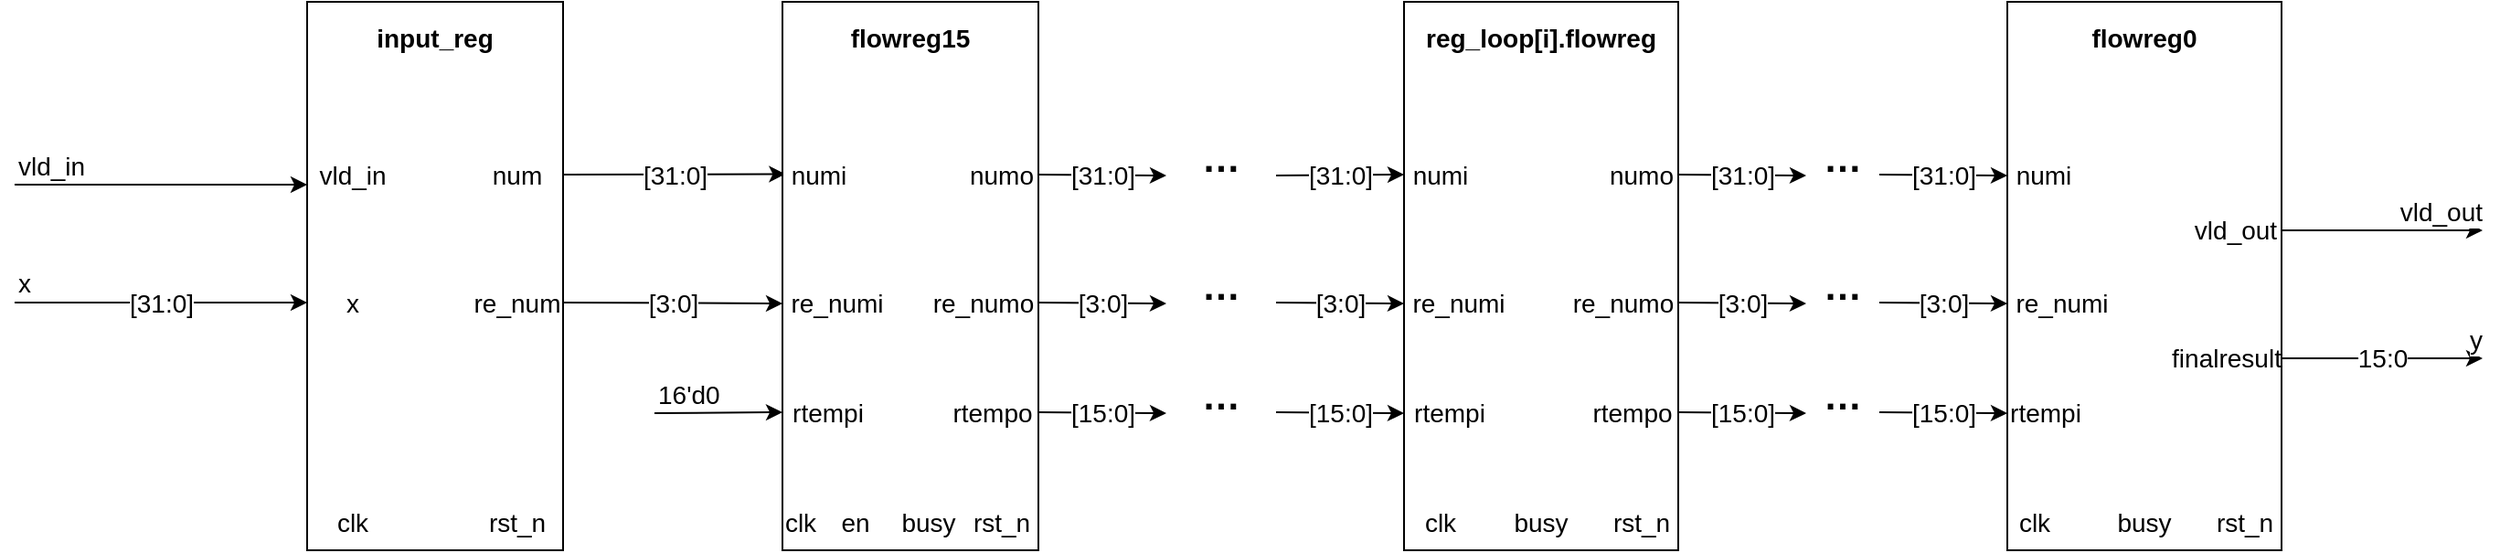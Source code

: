 <mxfile version="20.5.3" type="github">
  <diagram id="6UM_mQ-8TQhk4CjloPjo" name="第 1 页">
    <mxGraphModel dx="721" dy="493" grid="1" gridSize="10" guides="1" tooltips="1" connect="1" arrows="1" fold="1" page="1" pageScale="1" pageWidth="827" pageHeight="1169" math="0" shadow="0">
      <root>
        <mxCell id="0" />
        <mxCell id="1" parent="0" />
        <mxCell id="tsMORkh10g2GEG3-gYEs-1" value="" style="rounded=0;whiteSpace=wrap;html=1;" vertex="1" parent="1">
          <mxGeometry x="260" y="100" width="140" height="300" as="geometry" />
        </mxCell>
        <mxCell id="tsMORkh10g2GEG3-gYEs-2" value="&lt;b&gt;&lt;font style=&quot;font-size: 14px;&quot;&gt;input_reg&lt;/font&gt;&lt;/b&gt;" style="text;html=1;strokeColor=none;fillColor=none;align=center;verticalAlign=middle;whiteSpace=wrap;rounded=0;" vertex="1" parent="1">
          <mxGeometry x="295" y="100" width="70" height="40" as="geometry" />
        </mxCell>
        <mxCell id="tsMORkh10g2GEG3-gYEs-3" value="clk" style="text;html=1;strokeColor=none;fillColor=none;align=center;verticalAlign=middle;whiteSpace=wrap;rounded=0;fontSize=14;" vertex="1" parent="1">
          <mxGeometry x="260" y="370" width="50" height="30" as="geometry" />
        </mxCell>
        <mxCell id="tsMORkh10g2GEG3-gYEs-4" value="rst_n" style="text;html=1;strokeColor=none;fillColor=none;align=center;verticalAlign=middle;whiteSpace=wrap;rounded=0;fontSize=14;" vertex="1" parent="1">
          <mxGeometry x="350" y="370" width="50" height="30" as="geometry" />
        </mxCell>
        <mxCell id="tsMORkh10g2GEG3-gYEs-5" value="vld_in" style="text;html=1;strokeColor=none;fillColor=none;align=center;verticalAlign=middle;whiteSpace=wrap;rounded=0;fontSize=14;" vertex="1" parent="1">
          <mxGeometry x="255" y="180" width="60" height="30" as="geometry" />
        </mxCell>
        <mxCell id="tsMORkh10g2GEG3-gYEs-6" value="x" style="text;html=1;strokeColor=none;fillColor=none;align=center;verticalAlign=middle;whiteSpace=wrap;rounded=0;fontSize=14;" vertex="1" parent="1">
          <mxGeometry x="255" y="250" width="60" height="30" as="geometry" />
        </mxCell>
        <mxCell id="tsMORkh10g2GEG3-gYEs-7" value="num" style="text;html=1;strokeColor=none;fillColor=none;align=center;verticalAlign=middle;whiteSpace=wrap;rounded=0;fontSize=14;" vertex="1" parent="1">
          <mxGeometry x="345" y="180" width="60" height="30" as="geometry" />
        </mxCell>
        <mxCell id="tsMORkh10g2GEG3-gYEs-8" value="re_num" style="text;html=1;strokeColor=none;fillColor=none;align=center;verticalAlign=middle;whiteSpace=wrap;rounded=0;fontSize=14;" vertex="1" parent="1">
          <mxGeometry x="345" y="250" width="60" height="30" as="geometry" />
        </mxCell>
        <mxCell id="tsMORkh10g2GEG3-gYEs-10" value="" style="endArrow=classic;html=1;rounded=0;fontSize=14;" edge="1" parent="1">
          <mxGeometry relative="1" as="geometry">
            <mxPoint x="100" y="200" as="sourcePoint" />
            <mxPoint x="260" y="200" as="targetPoint" />
          </mxGeometry>
        </mxCell>
        <mxCell id="tsMORkh10g2GEG3-gYEs-12" value="vld_in" style="edgeLabel;resizable=0;html=1;align=left;verticalAlign=bottom;fontSize=14;" connectable="0" vertex="1" parent="tsMORkh10g2GEG3-gYEs-10">
          <mxGeometry x="-1" relative="1" as="geometry" />
        </mxCell>
        <mxCell id="tsMORkh10g2GEG3-gYEs-14" value="" style="endArrow=classic;html=1;rounded=0;fontSize=14;" edge="1" parent="1">
          <mxGeometry relative="1" as="geometry">
            <mxPoint x="100" y="264.5" as="sourcePoint" />
            <mxPoint x="260" y="264.5" as="targetPoint" />
          </mxGeometry>
        </mxCell>
        <mxCell id="tsMORkh10g2GEG3-gYEs-15" value="[31:0]" style="edgeLabel;resizable=0;html=1;align=center;verticalAlign=middle;fontSize=14;" connectable="0" vertex="1" parent="tsMORkh10g2GEG3-gYEs-14">
          <mxGeometry relative="1" as="geometry" />
        </mxCell>
        <mxCell id="tsMORkh10g2GEG3-gYEs-16" value="x" style="edgeLabel;resizable=0;html=1;align=left;verticalAlign=bottom;fontSize=14;" connectable="0" vertex="1" parent="tsMORkh10g2GEG3-gYEs-14">
          <mxGeometry x="-1" relative="1" as="geometry" />
        </mxCell>
        <mxCell id="tsMORkh10g2GEG3-gYEs-17" value="" style="endArrow=classic;html=1;rounded=0;fontSize=14;entryX=0.012;entryY=0.314;entryDx=0;entryDy=0;entryPerimeter=0;" edge="1" parent="1" target="tsMORkh10g2GEG3-gYEs-21">
          <mxGeometry relative="1" as="geometry">
            <mxPoint x="400" y="194.5" as="sourcePoint" />
            <mxPoint x="500" y="194.5" as="targetPoint" />
          </mxGeometry>
        </mxCell>
        <mxCell id="tsMORkh10g2GEG3-gYEs-18" value="[31:0]" style="edgeLabel;resizable=0;html=1;align=center;verticalAlign=middle;fontSize=14;" connectable="0" vertex="1" parent="tsMORkh10g2GEG3-gYEs-17">
          <mxGeometry relative="1" as="geometry" />
        </mxCell>
        <mxCell id="tsMORkh10g2GEG3-gYEs-19" value="" style="endArrow=classic;html=1;rounded=0;fontSize=14;" edge="1" parent="1">
          <mxGeometry relative="1" as="geometry">
            <mxPoint x="400" y="264.5" as="sourcePoint" />
            <mxPoint x="520" y="265" as="targetPoint" />
          </mxGeometry>
        </mxCell>
        <mxCell id="tsMORkh10g2GEG3-gYEs-20" value="[3:0]" style="edgeLabel;resizable=0;html=1;align=center;verticalAlign=middle;fontSize=14;" connectable="0" vertex="1" parent="tsMORkh10g2GEG3-gYEs-19">
          <mxGeometry relative="1" as="geometry" />
        </mxCell>
        <mxCell id="tsMORkh10g2GEG3-gYEs-21" value="" style="rounded=0;whiteSpace=wrap;html=1;fontSize=14;" vertex="1" parent="1">
          <mxGeometry x="520" y="100" width="140" height="300" as="geometry" />
        </mxCell>
        <mxCell id="tsMORkh10g2GEG3-gYEs-22" value="&lt;span style=&quot;font-size: 14px;&quot;&gt;&lt;b&gt;flowreg15&lt;/b&gt;&lt;/span&gt;" style="text;html=1;strokeColor=none;fillColor=none;align=center;verticalAlign=middle;whiteSpace=wrap;rounded=0;" vertex="1" parent="1">
          <mxGeometry x="555" y="100" width="70" height="40" as="geometry" />
        </mxCell>
        <mxCell id="tsMORkh10g2GEG3-gYEs-23" value="clk" style="text;html=1;strokeColor=none;fillColor=none;align=center;verticalAlign=middle;whiteSpace=wrap;rounded=0;fontSize=14;" vertex="1" parent="1">
          <mxGeometry x="505" y="370" width="50" height="30" as="geometry" />
        </mxCell>
        <mxCell id="tsMORkh10g2GEG3-gYEs-24" value="rst_n" style="text;html=1;strokeColor=none;fillColor=none;align=center;verticalAlign=middle;whiteSpace=wrap;rounded=0;fontSize=14;" vertex="1" parent="1">
          <mxGeometry x="615" y="370" width="50" height="30" as="geometry" />
        </mxCell>
        <mxCell id="tsMORkh10g2GEG3-gYEs-25" value="en" style="text;html=1;strokeColor=none;fillColor=none;align=center;verticalAlign=middle;whiteSpace=wrap;rounded=0;fontSize=14;" vertex="1" parent="1">
          <mxGeometry x="530" y="370" width="60" height="30" as="geometry" />
        </mxCell>
        <mxCell id="tsMORkh10g2GEG3-gYEs-26" value="numi" style="text;html=1;strokeColor=none;fillColor=none;align=center;verticalAlign=middle;whiteSpace=wrap;rounded=0;fontSize=14;" vertex="1" parent="1">
          <mxGeometry x="510" y="180" width="60" height="30" as="geometry" />
        </mxCell>
        <mxCell id="tsMORkh10g2GEG3-gYEs-27" value="re_numi" style="text;html=1;strokeColor=none;fillColor=none;align=center;verticalAlign=middle;whiteSpace=wrap;rounded=0;fontSize=14;" vertex="1" parent="1">
          <mxGeometry x="520" y="250" width="60" height="30" as="geometry" />
        </mxCell>
        <mxCell id="tsMORkh10g2GEG3-gYEs-28" value="rtempi" style="text;html=1;strokeColor=none;fillColor=none;align=center;verticalAlign=middle;whiteSpace=wrap;rounded=0;fontSize=14;" vertex="1" parent="1">
          <mxGeometry x="515" y="310" width="60" height="30" as="geometry" />
        </mxCell>
        <mxCell id="tsMORkh10g2GEG3-gYEs-29" value="numo" style="text;html=1;strokeColor=none;fillColor=none;align=center;verticalAlign=middle;whiteSpace=wrap;rounded=0;fontSize=14;" vertex="1" parent="1">
          <mxGeometry x="610" y="180" width="60" height="30" as="geometry" />
        </mxCell>
        <mxCell id="tsMORkh10g2GEG3-gYEs-30" value="re_numo" style="text;html=1;strokeColor=none;fillColor=none;align=center;verticalAlign=middle;whiteSpace=wrap;rounded=0;fontSize=14;" vertex="1" parent="1">
          <mxGeometry x="600" y="250" width="60" height="30" as="geometry" />
        </mxCell>
        <mxCell id="tsMORkh10g2GEG3-gYEs-31" value="rtempo" style="text;html=1;strokeColor=none;fillColor=none;align=center;verticalAlign=middle;whiteSpace=wrap;rounded=0;fontSize=14;" vertex="1" parent="1">
          <mxGeometry x="605" y="310" width="60" height="30" as="geometry" />
        </mxCell>
        <mxCell id="tsMORkh10g2GEG3-gYEs-32" value="busy" style="text;html=1;strokeColor=none;fillColor=none;align=center;verticalAlign=middle;whiteSpace=wrap;rounded=0;fontSize=14;" vertex="1" parent="1">
          <mxGeometry x="570" y="370" width="60" height="30" as="geometry" />
        </mxCell>
        <mxCell id="tsMORkh10g2GEG3-gYEs-33" value="" style="endArrow=classic;html=1;rounded=0;fontSize=14;" edge="1" parent="1">
          <mxGeometry relative="1" as="geometry">
            <mxPoint x="450" y="325" as="sourcePoint" />
            <mxPoint x="520" y="324.5" as="targetPoint" />
          </mxGeometry>
        </mxCell>
        <mxCell id="tsMORkh10g2GEG3-gYEs-35" value="16&#39;d0" style="edgeLabel;resizable=0;html=1;align=left;verticalAlign=bottom;fontSize=14;" connectable="0" vertex="1" parent="tsMORkh10g2GEG3-gYEs-33">
          <mxGeometry x="-1" relative="1" as="geometry" />
        </mxCell>
        <mxCell id="tsMORkh10g2GEG3-gYEs-36" value="" style="rounded=0;whiteSpace=wrap;html=1;fontSize=14;" vertex="1" parent="1">
          <mxGeometry x="860" y="100" width="150" height="300" as="geometry" />
        </mxCell>
        <mxCell id="tsMORkh10g2GEG3-gYEs-37" value="&lt;span style=&quot;font-size: 14px;&quot;&gt;&lt;b&gt;reg_loop[i].flowreg&lt;/b&gt;&lt;/span&gt;" style="text;html=1;strokeColor=none;fillColor=none;align=center;verticalAlign=middle;whiteSpace=wrap;rounded=0;" vertex="1" parent="1">
          <mxGeometry x="900" y="100" width="70" height="40" as="geometry" />
        </mxCell>
        <mxCell id="tsMORkh10g2GEG3-gYEs-38" value="clk" style="text;html=1;strokeColor=none;fillColor=none;align=center;verticalAlign=middle;whiteSpace=wrap;rounded=0;fontSize=14;" vertex="1" parent="1">
          <mxGeometry x="855" y="370" width="50" height="30" as="geometry" />
        </mxCell>
        <mxCell id="tsMORkh10g2GEG3-gYEs-39" value="busy" style="text;html=1;strokeColor=none;fillColor=none;align=center;verticalAlign=middle;whiteSpace=wrap;rounded=0;fontSize=14;" vertex="1" parent="1">
          <mxGeometry x="905" y="370" width="60" height="30" as="geometry" />
        </mxCell>
        <mxCell id="tsMORkh10g2GEG3-gYEs-40" value="rst_n" style="text;html=1;strokeColor=none;fillColor=none;align=center;verticalAlign=middle;whiteSpace=wrap;rounded=0;fontSize=14;" vertex="1" parent="1">
          <mxGeometry x="965" y="370" width="50" height="30" as="geometry" />
        </mxCell>
        <mxCell id="tsMORkh10g2GEG3-gYEs-41" value="numi" style="text;html=1;strokeColor=none;fillColor=none;align=center;verticalAlign=middle;whiteSpace=wrap;rounded=0;fontSize=14;" vertex="1" parent="1">
          <mxGeometry x="850" y="180" width="60" height="30" as="geometry" />
        </mxCell>
        <mxCell id="tsMORkh10g2GEG3-gYEs-42" value="re_numi" style="text;html=1;strokeColor=none;fillColor=none;align=center;verticalAlign=middle;whiteSpace=wrap;rounded=0;fontSize=14;" vertex="1" parent="1">
          <mxGeometry x="860" y="250" width="60" height="30" as="geometry" />
        </mxCell>
        <mxCell id="tsMORkh10g2GEG3-gYEs-43" value="rtempi" style="text;html=1;strokeColor=none;fillColor=none;align=center;verticalAlign=middle;whiteSpace=wrap;rounded=0;fontSize=14;" vertex="1" parent="1">
          <mxGeometry x="855" y="310" width="60" height="30" as="geometry" />
        </mxCell>
        <mxCell id="tsMORkh10g2GEG3-gYEs-44" value="numo" style="text;html=1;strokeColor=none;fillColor=none;align=center;verticalAlign=middle;whiteSpace=wrap;rounded=0;fontSize=14;" vertex="1" parent="1">
          <mxGeometry x="960" y="180" width="60" height="30" as="geometry" />
        </mxCell>
        <mxCell id="tsMORkh10g2GEG3-gYEs-45" value="re_numo" style="text;html=1;strokeColor=none;fillColor=none;align=center;verticalAlign=middle;whiteSpace=wrap;rounded=0;fontSize=14;" vertex="1" parent="1">
          <mxGeometry x="950" y="250" width="60" height="30" as="geometry" />
        </mxCell>
        <mxCell id="tsMORkh10g2GEG3-gYEs-46" value="rtempo" style="text;html=1;strokeColor=none;fillColor=none;align=center;verticalAlign=middle;whiteSpace=wrap;rounded=0;fontSize=14;" vertex="1" parent="1">
          <mxGeometry x="955" y="310" width="60" height="30" as="geometry" />
        </mxCell>
        <mxCell id="tsMORkh10g2GEG3-gYEs-47" value="" style="endArrow=classic;html=1;rounded=0;fontSize=14;" edge="1" parent="1">
          <mxGeometry relative="1" as="geometry">
            <mxPoint x="660" y="194.5" as="sourcePoint" />
            <mxPoint x="730" y="195" as="targetPoint" />
          </mxGeometry>
        </mxCell>
        <mxCell id="tsMORkh10g2GEG3-gYEs-48" value="[31:0]" style="edgeLabel;resizable=0;html=1;align=center;verticalAlign=middle;fontSize=14;" connectable="0" vertex="1" parent="tsMORkh10g2GEG3-gYEs-47">
          <mxGeometry relative="1" as="geometry" />
        </mxCell>
        <mxCell id="tsMORkh10g2GEG3-gYEs-49" value="" style="endArrow=classic;html=1;rounded=0;fontSize=14;" edge="1" parent="1">
          <mxGeometry relative="1" as="geometry">
            <mxPoint x="660" y="264.5" as="sourcePoint" />
            <mxPoint x="730" y="265" as="targetPoint" />
          </mxGeometry>
        </mxCell>
        <mxCell id="tsMORkh10g2GEG3-gYEs-50" value="[3:0]" style="edgeLabel;resizable=0;html=1;align=center;verticalAlign=middle;fontSize=14;" connectable="0" vertex="1" parent="tsMORkh10g2GEG3-gYEs-49">
          <mxGeometry relative="1" as="geometry" />
        </mxCell>
        <mxCell id="tsMORkh10g2GEG3-gYEs-51" value="" style="endArrow=classic;html=1;rounded=0;fontSize=14;" edge="1" parent="1">
          <mxGeometry relative="1" as="geometry">
            <mxPoint x="660" y="324.5" as="sourcePoint" />
            <mxPoint x="730" y="325" as="targetPoint" />
          </mxGeometry>
        </mxCell>
        <mxCell id="tsMORkh10g2GEG3-gYEs-52" value="[15:0]" style="edgeLabel;resizable=0;html=1;align=center;verticalAlign=middle;fontSize=14;" connectable="0" vertex="1" parent="tsMORkh10g2GEG3-gYEs-51">
          <mxGeometry relative="1" as="geometry" />
        </mxCell>
        <mxCell id="tsMORkh10g2GEG3-gYEs-53" value="" style="endArrow=classic;html=1;rounded=0;fontSize=14;" edge="1" parent="1">
          <mxGeometry relative="1" as="geometry">
            <mxPoint x="790" y="195" as="sourcePoint" />
            <mxPoint x="860" y="194.5" as="targetPoint" />
          </mxGeometry>
        </mxCell>
        <mxCell id="tsMORkh10g2GEG3-gYEs-54" value="[31:0]" style="edgeLabel;resizable=0;html=1;align=center;verticalAlign=middle;fontSize=14;" connectable="0" vertex="1" parent="tsMORkh10g2GEG3-gYEs-53">
          <mxGeometry relative="1" as="geometry" />
        </mxCell>
        <mxCell id="tsMORkh10g2GEG3-gYEs-55" value="" style="endArrow=classic;html=1;rounded=0;fontSize=14;" edge="1" parent="1">
          <mxGeometry relative="1" as="geometry">
            <mxPoint x="790" y="264.5" as="sourcePoint" />
            <mxPoint x="860" y="265" as="targetPoint" />
          </mxGeometry>
        </mxCell>
        <mxCell id="tsMORkh10g2GEG3-gYEs-56" value="[3:0]" style="edgeLabel;resizable=0;html=1;align=center;verticalAlign=middle;fontSize=14;" connectable="0" vertex="1" parent="tsMORkh10g2GEG3-gYEs-55">
          <mxGeometry relative="1" as="geometry" />
        </mxCell>
        <mxCell id="tsMORkh10g2GEG3-gYEs-57" value="" style="endArrow=classic;html=1;rounded=0;fontSize=14;" edge="1" parent="1">
          <mxGeometry relative="1" as="geometry">
            <mxPoint x="790" y="324.5" as="sourcePoint" />
            <mxPoint x="860" y="325" as="targetPoint" />
          </mxGeometry>
        </mxCell>
        <mxCell id="tsMORkh10g2GEG3-gYEs-58" value="[15:0]" style="edgeLabel;resizable=0;html=1;align=center;verticalAlign=middle;fontSize=14;" connectable="0" vertex="1" parent="tsMORkh10g2GEG3-gYEs-57">
          <mxGeometry relative="1" as="geometry" />
        </mxCell>
        <mxCell id="tsMORkh10g2GEG3-gYEs-59" value="&lt;b&gt;&lt;font style=&quot;font-size: 21px;&quot;&gt;…&lt;/font&gt;&lt;/b&gt;" style="text;html=1;strokeColor=none;fillColor=none;align=center;verticalAlign=middle;whiteSpace=wrap;rounded=0;fontSize=14;" vertex="1" parent="1">
          <mxGeometry x="730" y="170" width="60" height="30" as="geometry" />
        </mxCell>
        <mxCell id="tsMORkh10g2GEG3-gYEs-60" value="&lt;b&gt;&lt;font style=&quot;font-size: 21px;&quot;&gt;…&lt;/font&gt;&lt;/b&gt;" style="text;html=1;strokeColor=none;fillColor=none;align=center;verticalAlign=middle;whiteSpace=wrap;rounded=0;fontSize=14;" vertex="1" parent="1">
          <mxGeometry x="730" y="240" width="60" height="30" as="geometry" />
        </mxCell>
        <mxCell id="tsMORkh10g2GEG3-gYEs-61" value="&lt;b&gt;&lt;font style=&quot;font-size: 21px;&quot;&gt;…&lt;/font&gt;&lt;/b&gt;" style="text;html=1;strokeColor=none;fillColor=none;align=center;verticalAlign=middle;whiteSpace=wrap;rounded=0;fontSize=14;" vertex="1" parent="1">
          <mxGeometry x="730" y="300" width="60" height="30" as="geometry" />
        </mxCell>
        <mxCell id="tsMORkh10g2GEG3-gYEs-62" value="" style="endArrow=classic;html=1;rounded=0;fontSize=14;" edge="1" parent="1">
          <mxGeometry relative="1" as="geometry">
            <mxPoint x="1010" y="194.5" as="sourcePoint" />
            <mxPoint x="1080" y="195" as="targetPoint" />
          </mxGeometry>
        </mxCell>
        <mxCell id="tsMORkh10g2GEG3-gYEs-63" value="[31:0]" style="edgeLabel;resizable=0;html=1;align=center;verticalAlign=middle;fontSize=14;" connectable="0" vertex="1" parent="tsMORkh10g2GEG3-gYEs-62">
          <mxGeometry relative="1" as="geometry" />
        </mxCell>
        <mxCell id="tsMORkh10g2GEG3-gYEs-64" value="" style="endArrow=classic;html=1;rounded=0;fontSize=14;" edge="1" parent="1">
          <mxGeometry relative="1" as="geometry">
            <mxPoint x="1010" y="264.5" as="sourcePoint" />
            <mxPoint x="1080" y="265" as="targetPoint" />
          </mxGeometry>
        </mxCell>
        <mxCell id="tsMORkh10g2GEG3-gYEs-65" value="[3:0]" style="edgeLabel;resizable=0;html=1;align=center;verticalAlign=middle;fontSize=14;" connectable="0" vertex="1" parent="tsMORkh10g2GEG3-gYEs-64">
          <mxGeometry relative="1" as="geometry" />
        </mxCell>
        <mxCell id="tsMORkh10g2GEG3-gYEs-66" value="" style="endArrow=classic;html=1;rounded=0;fontSize=14;" edge="1" parent="1">
          <mxGeometry relative="1" as="geometry">
            <mxPoint x="1010" y="324.5" as="sourcePoint" />
            <mxPoint x="1080" y="325" as="targetPoint" />
          </mxGeometry>
        </mxCell>
        <mxCell id="tsMORkh10g2GEG3-gYEs-67" value="[15:0]" style="edgeLabel;resizable=0;html=1;align=center;verticalAlign=middle;fontSize=14;" connectable="0" vertex="1" parent="tsMORkh10g2GEG3-gYEs-66">
          <mxGeometry relative="1" as="geometry" />
        </mxCell>
        <mxCell id="tsMORkh10g2GEG3-gYEs-68" value="" style="rounded=0;whiteSpace=wrap;html=1;fontSize=14;" vertex="1" parent="1">
          <mxGeometry x="1190" y="100" width="150" height="300" as="geometry" />
        </mxCell>
        <mxCell id="tsMORkh10g2GEG3-gYEs-69" value="&lt;span style=&quot;font-size: 14px;&quot;&gt;&lt;b&gt;flowreg0&lt;/b&gt;&lt;/span&gt;" style="text;html=1;strokeColor=none;fillColor=none;align=center;verticalAlign=middle;whiteSpace=wrap;rounded=0;" vertex="1" parent="1">
          <mxGeometry x="1230" y="100" width="70" height="40" as="geometry" />
        </mxCell>
        <mxCell id="tsMORkh10g2GEG3-gYEs-70" value="clk" style="text;html=1;strokeColor=none;fillColor=none;align=center;verticalAlign=middle;whiteSpace=wrap;rounded=0;fontSize=14;" vertex="1" parent="1">
          <mxGeometry x="1180" y="370" width="50" height="30" as="geometry" />
        </mxCell>
        <mxCell id="tsMORkh10g2GEG3-gYEs-71" value="busy" style="text;html=1;strokeColor=none;fillColor=none;align=center;verticalAlign=middle;whiteSpace=wrap;rounded=0;fontSize=14;" vertex="1" parent="1">
          <mxGeometry x="1235" y="370" width="60" height="30" as="geometry" />
        </mxCell>
        <mxCell id="tsMORkh10g2GEG3-gYEs-72" value="rst_n" style="text;html=1;strokeColor=none;fillColor=none;align=center;verticalAlign=middle;whiteSpace=wrap;rounded=0;fontSize=14;" vertex="1" parent="1">
          <mxGeometry x="1295" y="370" width="50" height="30" as="geometry" />
        </mxCell>
        <mxCell id="tsMORkh10g2GEG3-gYEs-73" value="numi" style="text;html=1;strokeColor=none;fillColor=none;align=center;verticalAlign=middle;whiteSpace=wrap;rounded=0;fontSize=14;" vertex="1" parent="1">
          <mxGeometry x="1180" y="180" width="60" height="30" as="geometry" />
        </mxCell>
        <mxCell id="tsMORkh10g2GEG3-gYEs-74" value="re_numi" style="text;html=1;strokeColor=none;fillColor=none;align=center;verticalAlign=middle;whiteSpace=wrap;rounded=0;fontSize=14;" vertex="1" parent="1">
          <mxGeometry x="1190" y="250" width="60" height="30" as="geometry" />
        </mxCell>
        <mxCell id="tsMORkh10g2GEG3-gYEs-75" value="rtempi" style="text;html=1;strokeColor=none;fillColor=none;align=center;verticalAlign=middle;whiteSpace=wrap;rounded=0;fontSize=14;" vertex="1" parent="1">
          <mxGeometry x="1181" y="310" width="60" height="30" as="geometry" />
        </mxCell>
        <mxCell id="tsMORkh10g2GEG3-gYEs-76" value="vld_out" style="text;html=1;strokeColor=none;fillColor=none;align=center;verticalAlign=middle;whiteSpace=wrap;rounded=0;fontSize=14;" vertex="1" parent="1">
          <mxGeometry x="1285" y="210" width="60" height="30" as="geometry" />
        </mxCell>
        <mxCell id="tsMORkh10g2GEG3-gYEs-77" value="finalresult" style="text;html=1;strokeColor=none;fillColor=none;align=center;verticalAlign=middle;whiteSpace=wrap;rounded=0;fontSize=14;" vertex="1" parent="1">
          <mxGeometry x="1280" y="280" width="60" height="30" as="geometry" />
        </mxCell>
        <mxCell id="tsMORkh10g2GEG3-gYEs-78" value="" style="endArrow=classic;html=1;rounded=0;fontSize=14;" edge="1" parent="1">
          <mxGeometry relative="1" as="geometry">
            <mxPoint x="1120" y="194.5" as="sourcePoint" />
            <mxPoint x="1190" y="195" as="targetPoint" />
          </mxGeometry>
        </mxCell>
        <mxCell id="tsMORkh10g2GEG3-gYEs-79" value="[31:0]" style="edgeLabel;resizable=0;html=1;align=center;verticalAlign=middle;fontSize=14;" connectable="0" vertex="1" parent="tsMORkh10g2GEG3-gYEs-78">
          <mxGeometry relative="1" as="geometry" />
        </mxCell>
        <mxCell id="tsMORkh10g2GEG3-gYEs-82" value="" style="endArrow=classic;html=1;rounded=0;fontSize=14;" edge="1" parent="1">
          <mxGeometry relative="1" as="geometry">
            <mxPoint x="1120" y="264.5" as="sourcePoint" />
            <mxPoint x="1190" y="265" as="targetPoint" />
          </mxGeometry>
        </mxCell>
        <mxCell id="tsMORkh10g2GEG3-gYEs-83" value="[3:0]" style="edgeLabel;resizable=0;html=1;align=center;verticalAlign=middle;fontSize=14;" connectable="0" vertex="1" parent="tsMORkh10g2GEG3-gYEs-82">
          <mxGeometry relative="1" as="geometry" />
        </mxCell>
        <mxCell id="tsMORkh10g2GEG3-gYEs-84" value="" style="endArrow=classic;html=1;rounded=0;fontSize=14;" edge="1" parent="1">
          <mxGeometry relative="1" as="geometry">
            <mxPoint x="1120" y="324.5" as="sourcePoint" />
            <mxPoint x="1190" y="325" as="targetPoint" />
          </mxGeometry>
        </mxCell>
        <mxCell id="tsMORkh10g2GEG3-gYEs-85" value="[15:0]" style="edgeLabel;resizable=0;html=1;align=center;verticalAlign=middle;fontSize=14;" connectable="0" vertex="1" parent="tsMORkh10g2GEG3-gYEs-84">
          <mxGeometry relative="1" as="geometry" />
        </mxCell>
        <mxCell id="tsMORkh10g2GEG3-gYEs-86" value="&lt;b&gt;&lt;font style=&quot;font-size: 21px;&quot;&gt;…&lt;/font&gt;&lt;/b&gt;" style="text;html=1;strokeColor=none;fillColor=none;align=center;verticalAlign=middle;whiteSpace=wrap;rounded=0;fontSize=14;" vertex="1" parent="1">
          <mxGeometry x="1070" y="170" width="60" height="30" as="geometry" />
        </mxCell>
        <mxCell id="tsMORkh10g2GEG3-gYEs-87" value="&lt;b&gt;&lt;font style=&quot;font-size: 21px;&quot;&gt;…&lt;/font&gt;&lt;/b&gt;" style="text;html=1;strokeColor=none;fillColor=none;align=center;verticalAlign=middle;whiteSpace=wrap;rounded=0;fontSize=14;" vertex="1" parent="1">
          <mxGeometry x="1070" y="240" width="60" height="30" as="geometry" />
        </mxCell>
        <mxCell id="tsMORkh10g2GEG3-gYEs-88" value="&lt;b&gt;&lt;font style=&quot;font-size: 21px;&quot;&gt;…&lt;/font&gt;&lt;/b&gt;" style="text;html=1;strokeColor=none;fillColor=none;align=center;verticalAlign=middle;whiteSpace=wrap;rounded=0;fontSize=14;" vertex="1" parent="1">
          <mxGeometry x="1070" y="300" width="60" height="30" as="geometry" />
        </mxCell>
        <mxCell id="tsMORkh10g2GEG3-gYEs-95" value="" style="endArrow=classic;html=1;rounded=0;fontSize=21;" edge="1" parent="1">
          <mxGeometry relative="1" as="geometry">
            <mxPoint x="1340" y="225" as="sourcePoint" />
            <mxPoint x="1450" y="225" as="targetPoint" />
          </mxGeometry>
        </mxCell>
        <mxCell id="tsMORkh10g2GEG3-gYEs-98" value="vld_out" style="edgeLabel;resizable=0;html=1;align=right;verticalAlign=bottom;fontSize=14;" connectable="0" vertex="1" parent="tsMORkh10g2GEG3-gYEs-95">
          <mxGeometry x="1" relative="1" as="geometry" />
        </mxCell>
        <mxCell id="tsMORkh10g2GEG3-gYEs-99" value="" style="endArrow=classic;html=1;rounded=0;fontSize=14;" edge="1" parent="1">
          <mxGeometry relative="1" as="geometry">
            <mxPoint x="1340" y="295" as="sourcePoint" />
            <mxPoint x="1450" y="295" as="targetPoint" />
          </mxGeometry>
        </mxCell>
        <mxCell id="tsMORkh10g2GEG3-gYEs-100" value="15:0" style="edgeLabel;resizable=0;html=1;align=center;verticalAlign=middle;fontSize=14;" connectable="0" vertex="1" parent="tsMORkh10g2GEG3-gYEs-99">
          <mxGeometry relative="1" as="geometry" />
        </mxCell>
        <mxCell id="tsMORkh10g2GEG3-gYEs-102" value="y" style="edgeLabel;resizable=0;html=1;align=right;verticalAlign=bottom;fontSize=14;" connectable="0" vertex="1" parent="tsMORkh10g2GEG3-gYEs-99">
          <mxGeometry x="1" relative="1" as="geometry" />
        </mxCell>
      </root>
    </mxGraphModel>
  </diagram>
</mxfile>
